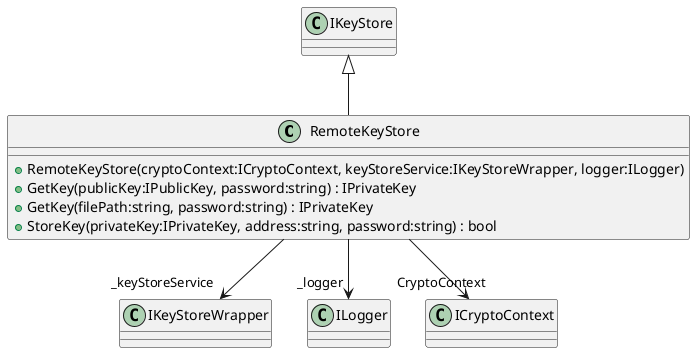 @startuml
class RemoteKeyStore {
    + RemoteKeyStore(cryptoContext:ICryptoContext, keyStoreService:IKeyStoreWrapper, logger:ILogger)
    + GetKey(publicKey:IPublicKey, password:string) : IPrivateKey
    + GetKey(filePath:string, password:string) : IPrivateKey
    + StoreKey(privateKey:IPrivateKey, address:string, password:string) : bool
}
IKeyStore <|-- RemoteKeyStore
RemoteKeyStore --> "_keyStoreService" IKeyStoreWrapper
RemoteKeyStore --> "_logger" ILogger
RemoteKeyStore --> "CryptoContext" ICryptoContext
@enduml
